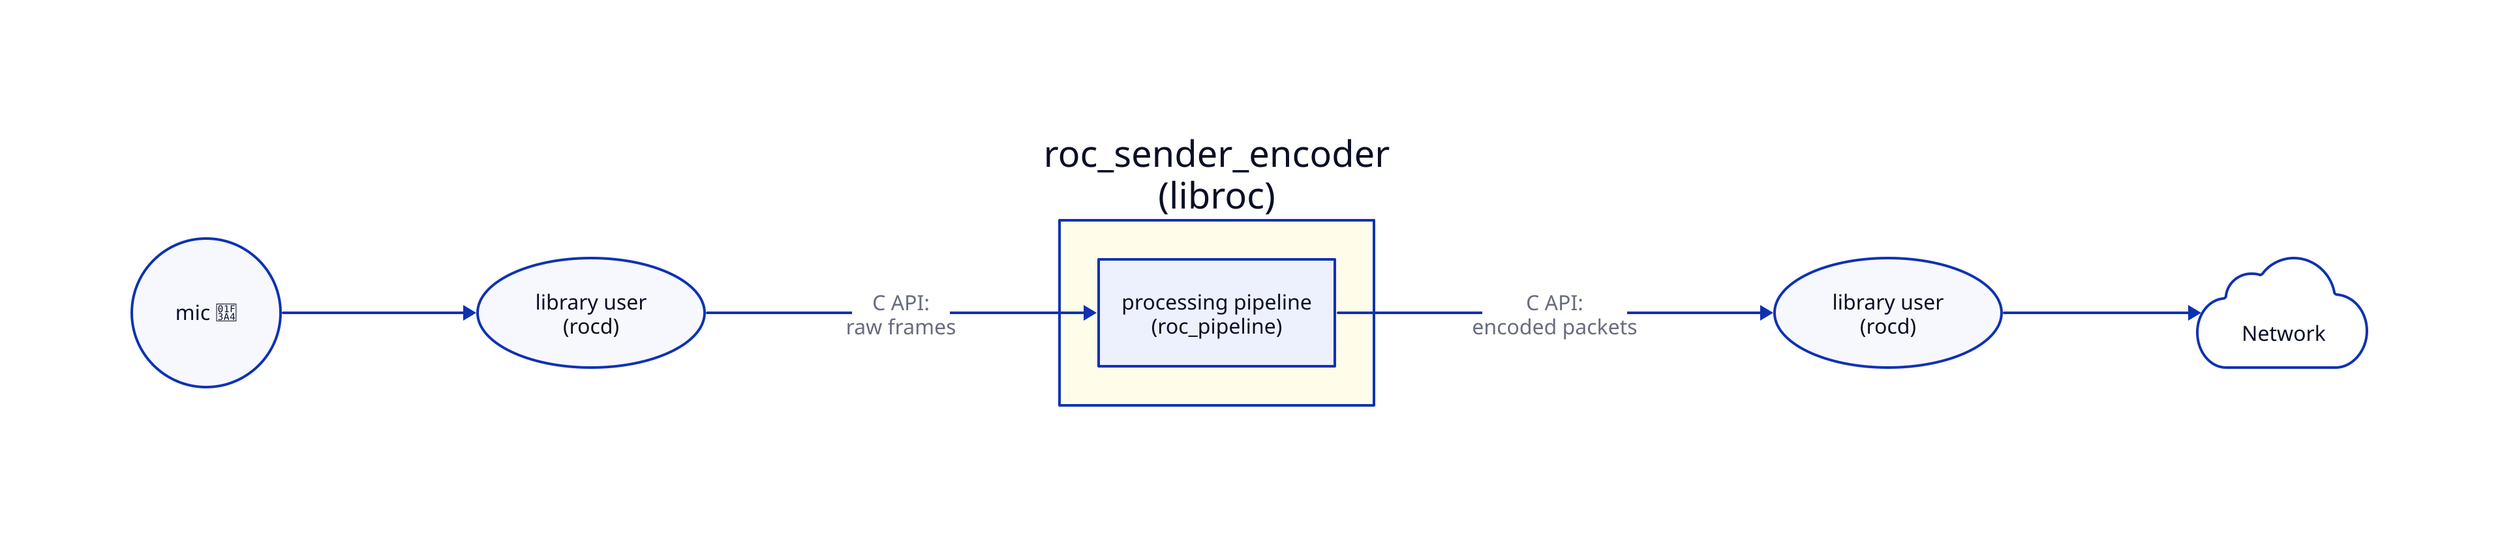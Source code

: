 vars: {
  d2-config: {
    theme-overrides: {
      B4: "#fffce9"
    }
  }
}

direction: right

frame_preparator: library user\n(rocd)
frame_preparator.shape: oval

packet_sender: library user\n(rocd)
packet_sender.shape: oval

internet: Network
internet.shape: cloud

mic: mic 🎤 {
  shape: circle
}
mic -> frame_preparator

libroc: roc_sender_encoder\n(libroc) {
  pipeline: processing pipeline\n(roc_pipeline)
}

frame_preparator -> libroc.pipeline: C API:\nraw frames
libroc.pipeline -> packet_sender: C API:\nencoded packets
packet_sender -> internet
